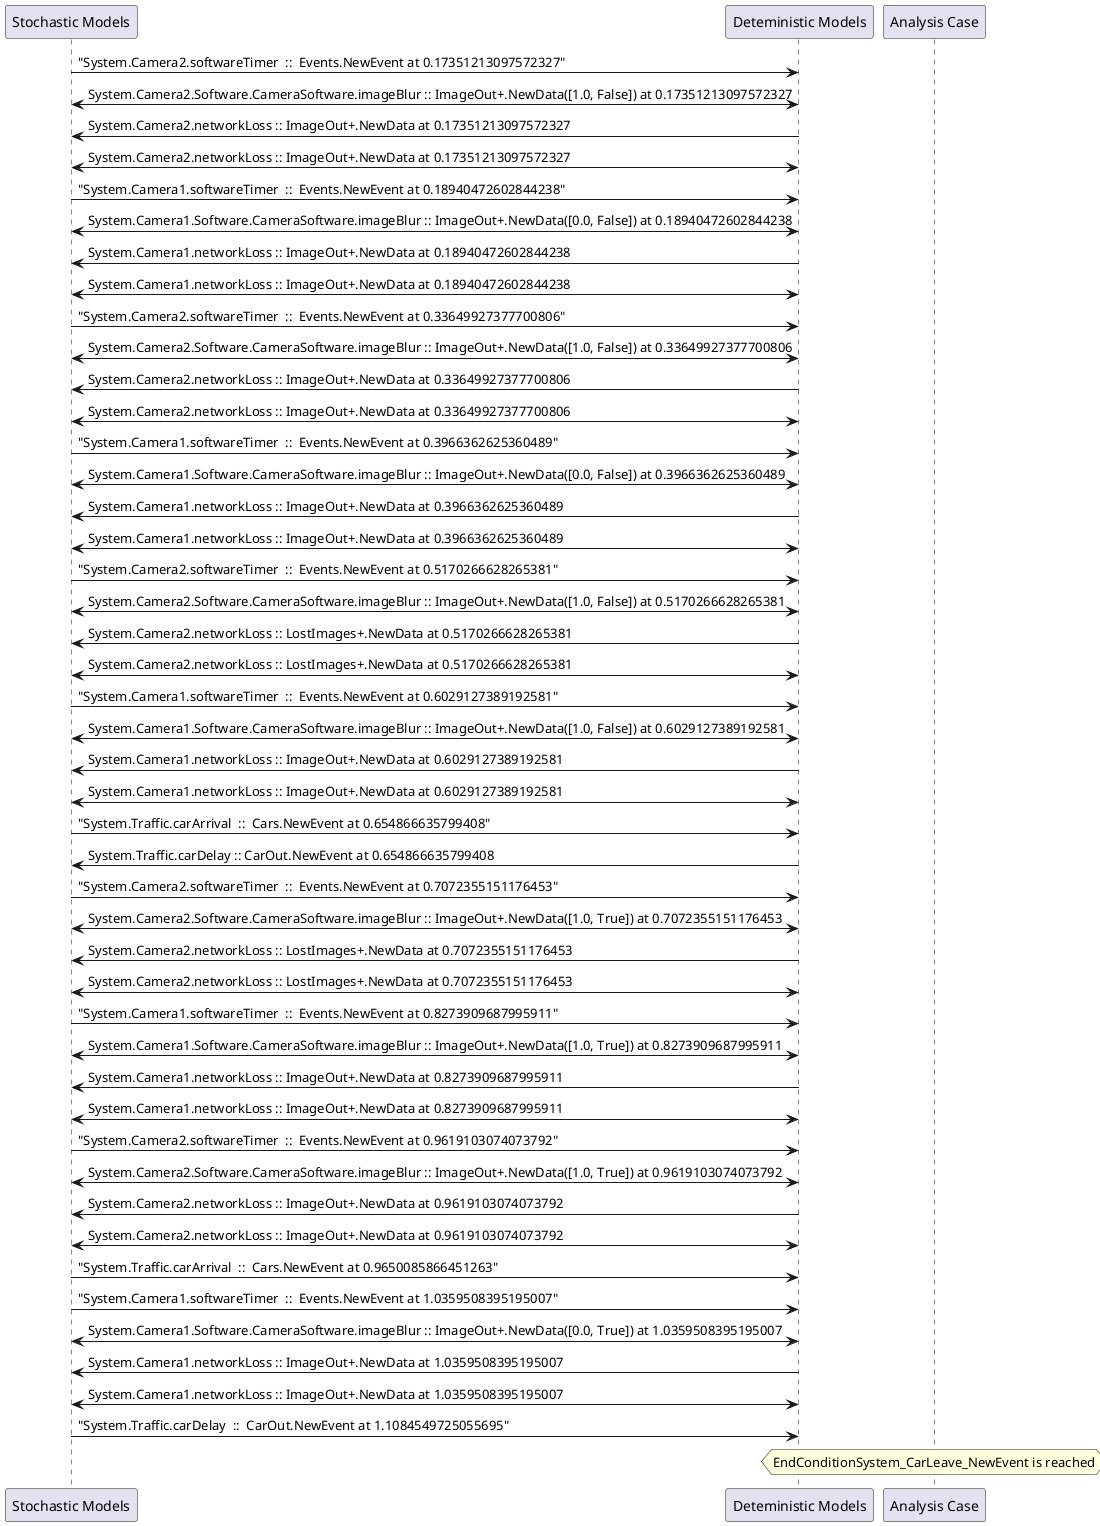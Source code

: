 
	@startuml
	participant "Stochastic Models" as stochmodel
	participant "Deteministic Models" as detmodel
	participant "Analysis Case" as analysis
	{32400_stop} stochmodel -> detmodel : "System.Camera2.softwareTimer  ::  Events.NewEvent at 0.17351213097572327"
detmodel <-> stochmodel : System.Camera2.Software.CameraSoftware.imageBlur :: ImageOut+.NewData([1.0, False]) at 0.17351213097572327
detmodel -> stochmodel : System.Camera2.networkLoss :: ImageOut+.NewData at 0.17351213097572327
detmodel <-> stochmodel : System.Camera2.networkLoss :: ImageOut+.NewData at 0.17351213097572327
{32385_stop} stochmodel -> detmodel : "System.Camera1.softwareTimer  ::  Events.NewEvent at 0.18940472602844238"
detmodel <-> stochmodel : System.Camera1.Software.CameraSoftware.imageBlur :: ImageOut+.NewData([0.0, False]) at 0.18940472602844238
detmodel -> stochmodel : System.Camera1.networkLoss :: ImageOut+.NewData at 0.18940472602844238
detmodel <-> stochmodel : System.Camera1.networkLoss :: ImageOut+.NewData at 0.18940472602844238
{32401_stop} stochmodel -> detmodel : "System.Camera2.softwareTimer  ::  Events.NewEvent at 0.33649927377700806"
detmodel <-> stochmodel : System.Camera2.Software.CameraSoftware.imageBlur :: ImageOut+.NewData([1.0, False]) at 0.33649927377700806
detmodel -> stochmodel : System.Camera2.networkLoss :: ImageOut+.NewData at 0.33649927377700806
detmodel <-> stochmodel : System.Camera2.networkLoss :: ImageOut+.NewData at 0.33649927377700806
{32386_stop} stochmodel -> detmodel : "System.Camera1.softwareTimer  ::  Events.NewEvent at 0.3966362625360489"
detmodel <-> stochmodel : System.Camera1.Software.CameraSoftware.imageBlur :: ImageOut+.NewData([0.0, False]) at 0.3966362625360489
detmodel -> stochmodel : System.Camera1.networkLoss :: ImageOut+.NewData at 0.3966362625360489
detmodel <-> stochmodel : System.Camera1.networkLoss :: ImageOut+.NewData at 0.3966362625360489
{32402_stop} stochmodel -> detmodel : "System.Camera2.softwareTimer  ::  Events.NewEvent at 0.5170266628265381"
detmodel <-> stochmodel : System.Camera2.Software.CameraSoftware.imageBlur :: ImageOut+.NewData([1.0, False]) at 0.5170266628265381
detmodel -> stochmodel : System.Camera2.networkLoss :: LostImages+.NewData at 0.5170266628265381
detmodel <-> stochmodel : System.Camera2.networkLoss :: LostImages+.NewData at 0.5170266628265381
{32387_stop} stochmodel -> detmodel : "System.Camera1.softwareTimer  ::  Events.NewEvent at 0.6029127389192581"
detmodel <-> stochmodel : System.Camera1.Software.CameraSoftware.imageBlur :: ImageOut+.NewData([1.0, False]) at 0.6029127389192581
detmodel -> stochmodel : System.Camera1.networkLoss :: ImageOut+.NewData at 0.6029127389192581
detmodel <-> stochmodel : System.Camera1.networkLoss :: ImageOut+.NewData at 0.6029127389192581
{32416_stop} stochmodel -> detmodel : "System.Traffic.carArrival  ::  Cars.NewEvent at 0.654866635799408"
{32426_start} detmodel -> stochmodel : System.Traffic.carDelay :: CarOut.NewEvent at 0.654866635799408
{32403_stop} stochmodel -> detmodel : "System.Camera2.softwareTimer  ::  Events.NewEvent at 0.7072355151176453"
detmodel <-> stochmodel : System.Camera2.Software.CameraSoftware.imageBlur :: ImageOut+.NewData([1.0, True]) at 0.7072355151176453
detmodel -> stochmodel : System.Camera2.networkLoss :: LostImages+.NewData at 0.7072355151176453
detmodel <-> stochmodel : System.Camera2.networkLoss :: LostImages+.NewData at 0.7072355151176453
{32388_stop} stochmodel -> detmodel : "System.Camera1.softwareTimer  ::  Events.NewEvent at 0.8273909687995911"
detmodel <-> stochmodel : System.Camera1.Software.CameraSoftware.imageBlur :: ImageOut+.NewData([1.0, True]) at 0.8273909687995911
detmodel -> stochmodel : System.Camera1.networkLoss :: ImageOut+.NewData at 0.8273909687995911
detmodel <-> stochmodel : System.Camera1.networkLoss :: ImageOut+.NewData at 0.8273909687995911
{32404_stop} stochmodel -> detmodel : "System.Camera2.softwareTimer  ::  Events.NewEvent at 0.9619103074073792"
detmodel <-> stochmodel : System.Camera2.Software.CameraSoftware.imageBlur :: ImageOut+.NewData([1.0, True]) at 0.9619103074073792
detmodel -> stochmodel : System.Camera2.networkLoss :: ImageOut+.NewData at 0.9619103074073792
detmodel <-> stochmodel : System.Camera2.networkLoss :: ImageOut+.NewData at 0.9619103074073792
{32417_stop} stochmodel -> detmodel : "System.Traffic.carArrival  ::  Cars.NewEvent at 0.9650085866451263"
{32389_stop} stochmodel -> detmodel : "System.Camera1.softwareTimer  ::  Events.NewEvent at 1.0359508395195007"
detmodel <-> stochmodel : System.Camera1.Software.CameraSoftware.imageBlur :: ImageOut+.NewData([0.0, True]) at 1.0359508395195007
detmodel -> stochmodel : System.Camera1.networkLoss :: ImageOut+.NewData at 1.0359508395195007
detmodel <-> stochmodel : System.Camera1.networkLoss :: ImageOut+.NewData at 1.0359508395195007
{32426_stop} stochmodel -> detmodel : "System.Traffic.carDelay  ::  CarOut.NewEvent at 1.1084549725055695"
{32426_start} <-> {32426_stop} : delay
hnote over analysis 
EndConditionSystem_CarLeave_NewEvent is reached
endnote
@enduml